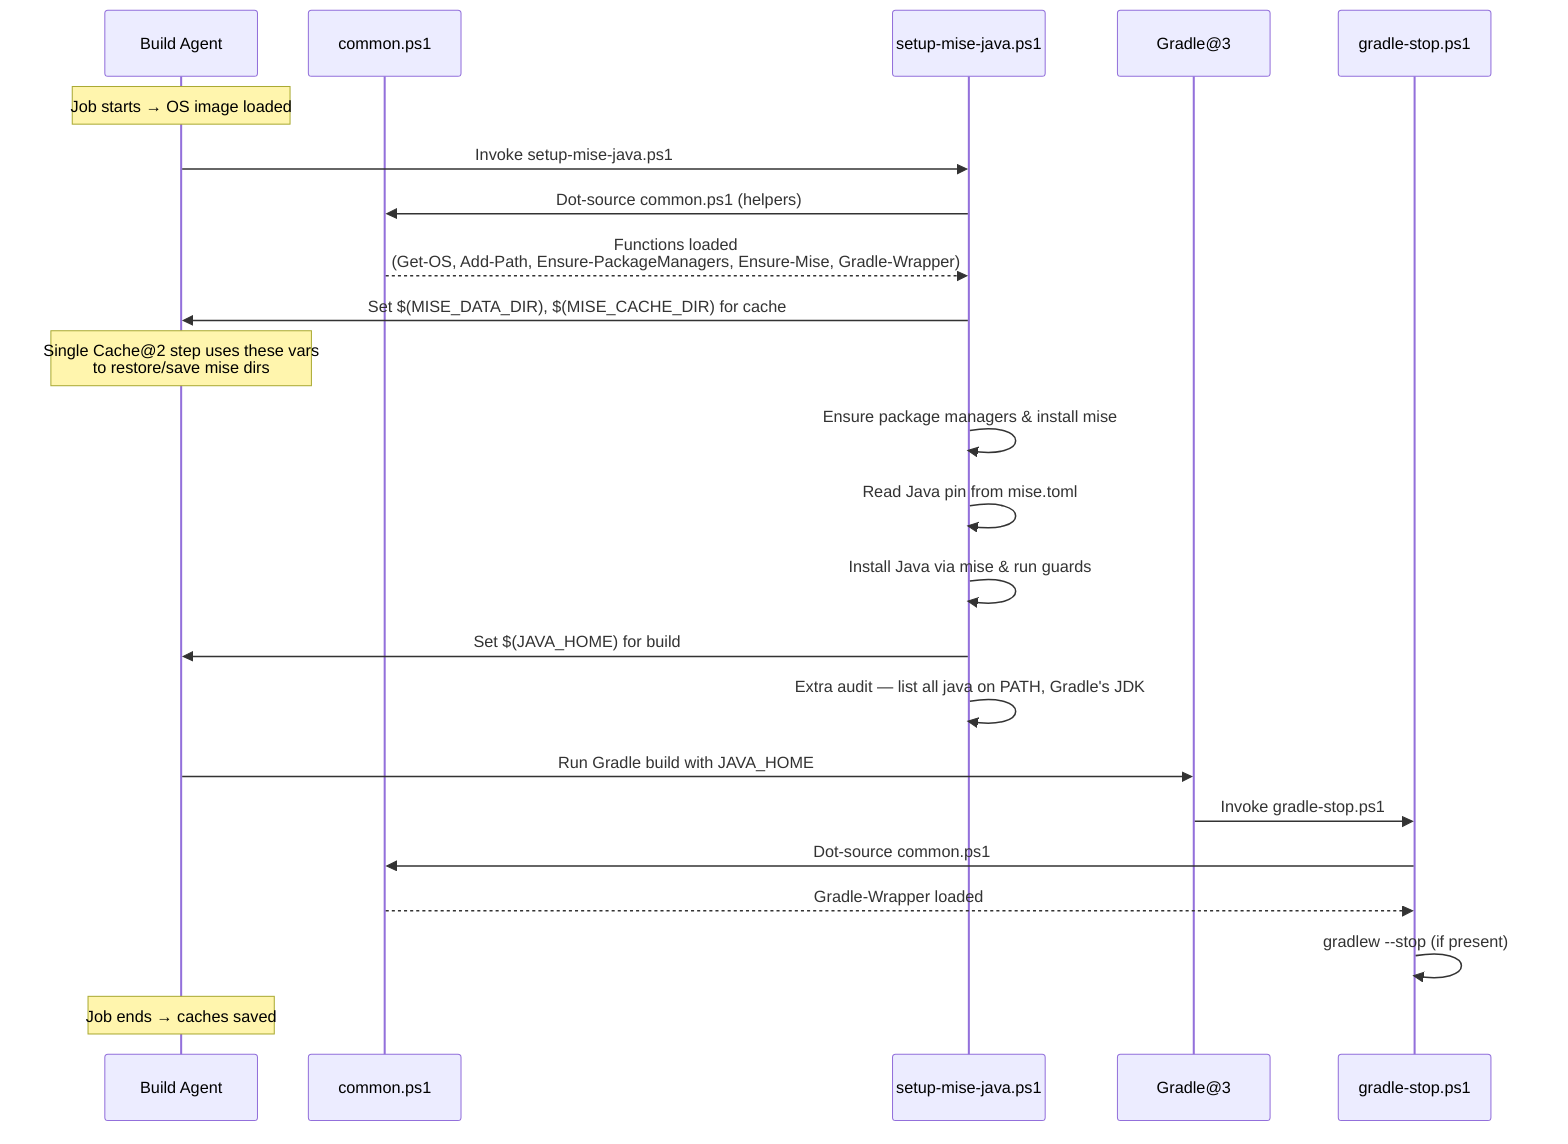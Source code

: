 sequenceDiagram
    participant Agent as Build Agent
    participant Common as common.ps1
    participant Setup as setup-mise-java.ps1
    participant Build as Gradle@3
    participant Stop as gradle-stop.ps1

    Note over Agent: Job starts → OS image loaded

    Agent->>Setup: Invoke setup-mise-java.ps1
    Setup->>Common: Dot-source common.ps1 (helpers)
    Common-->>Setup: Functions loaded<br/> (Get-OS, Add-Path, Ensure-PackageManagers, Ensure-Mise, Gradle-Wrapper)

    Setup->>Agent: Set $(MISE_DATA_DIR), $(MISE_CACHE_DIR) for cache
    Note over Agent: Single Cache@2 step uses these vars<br/>to restore/save mise dirs

    Setup->>Setup: Ensure package managers & install mise
    Setup->>Setup: Read Java pin from mise.toml
    Setup->>Setup: Install Java via mise & run guards
    Setup->>Agent: Set $(JAVA_HOME) for build
    Setup->>Setup: Extra audit — list all java on PATH, Gradle's JDK

    Agent->>Build: Run Gradle build with JAVA_HOME

    Build->>Stop: Invoke gradle-stop.ps1
    Stop->>Common: Dot-source common.ps1
    Common-->>Stop: Gradle-Wrapper loaded
    Stop->>Stop: gradlew --stop (if present)

    Note over Agent: Job ends → caches saved